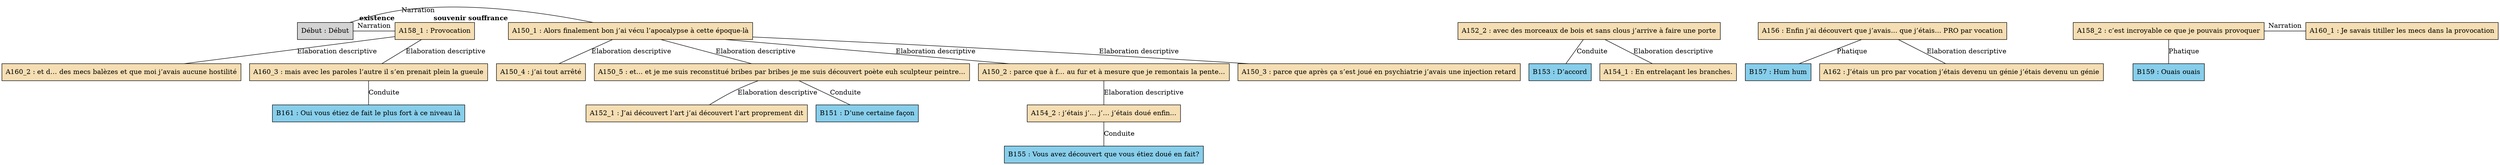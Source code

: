 digraph C10 {
	node [shape=box style=filled]
	"Début" [label="Début : Début" xlabel=""]
	A150_1 [label="A150_1 : Alors finalement bon j’ai vécu l’apocalypse à cette époque-là" fillcolor=wheat xlabel=<<B>souvenir souffrance</B>>]
	A150_2 [label="A150_2 : parce que à f… au fur et à mesure que je remontais la pente..." fillcolor=wheat xlabel=""]
	A150_3 [label="A150_3 : parce que après ça s’est joué en psychiatrie j’avais une injection retard" fillcolor=wheat xlabel=""]
	A150_4 [label="A150_4 : j’ai tout arrêté" fillcolor=wheat xlabel=""]
	A150_5 [label="A150_5 : et... et je me suis reconstitué bribes par bribes je me suis découvert poète euh sculpteur peintre..." fillcolor=wheat xlabel=""]
	B151 [label="B151 : D’une certaine façon" fillcolor=skyblue xlabel=""]
	A152_1 [label="A152_1 : J’ai découvert l’art j’ai découvert l’art proprement dit" fillcolor=wheat xlabel=""]
	A152_2 [label="A152_2 : avec des morceaux de bois et sans clous j’arrive à faire une porte" fillcolor=wheat xlabel=""]
	B153 [label="B153 : D’accord" fillcolor=skyblue xlabel=""]
	A154_1 [label="A154_1 : En entrelaçant les branches." fillcolor=wheat xlabel=""]
	A154_2 [label="A154_2 : j’étais j’… j’… j’étais doué enfin..." fillcolor=wheat xlabel=""]
	B155 [label="B155 : Vous avez découvert que vous étiez doué en fait?" fillcolor=skyblue xlabel=""]
	A156 [label="A156 : Enfin j’ai découvert que j’avais... que j’étais... PRO par vocation" fillcolor=wheat xlabel=""]
	B157 [label="B157 : Hum hum" fillcolor=skyblue xlabel=""]
	A158_1 [label="A158_1 : Provocation" fillcolor=wheat xlabel=<<B>existence</B>>]
	A158_2 [label="A158_2 : c’est incroyable ce que je pouvais provoquer" fillcolor=wheat xlabel=""]
	B159 [label="B159 : Ouais ouais" fillcolor=skyblue xlabel=""]
	A160_1 [label="A160_1 : Je savais titiller les mecs dans la provocation" fillcolor=wheat xlabel=""]
	A160_2 [label="A160_2 : et d… des mecs balèzes et que moi j’avais aucune hostilité" fillcolor=wheat xlabel=""]
	A160_3 [label="A160_3 : mais avec les paroles l’autre il s’en prenait plein la gueule" fillcolor=wheat xlabel=""]
	B161 [label="B161 : Oui vous étiez de fait le plus fort à ce niveau là" fillcolor=skyblue xlabel=""]
	A162 [label="A162 : J’étais un pro par vocation j’étais devenu un génie j’étais devenu un génie" fillcolor=wheat xlabel=""]
	{
		rank=same
		"Début"
		A150_1
		"Début" -> A150_1 [label=Narration dir=none]
	}
	{
		rank=same
		"Début"
		A158_1
		"Début" -> A158_1 [label=Narration dir=none]
	}
	A150_1 -> A150_2 [label="Elaboration descriptive" dir=none]
	A150_1 -> A150_3 [label="Elaboration descriptive" dir=none]
	A150_1 -> A150_4 [label="Elaboration descriptive" dir=none]
	A150_1 -> A150_5 [label="Elaboration descriptive" dir=none]
	A150_5 -> B151 [label=Conduite dir=none]
	A152_2 -> B153 [label=Conduite dir=none]
	A152_2 -> A154_1 [label="Elaboration descriptive" dir=none]
	A150_2 -> A154_2 [label="Elaboration descriptive" dir=none]
	A150_5 -> A152_1 [label="Elaboration descriptive" dir=none]
	A158_2 -> B159 [label=Phatique dir=none]
	A156 -> B157 [label=Phatique dir=none]
	{
		rank=same
		A158_2
		A160_1
		A158_2 -> A160_1 [label=Narration dir=none]
	}
	A154_2 -> B155 [label=Conduite dir=none]
	A158_1 -> A160_2 [label="Elaboration descriptive" dir=none]
	A158_1 -> A160_3 [label="Elaboration descriptive" dir=none]
	A160_3 -> B161 [label=Conduite dir=none]
	A156 -> A162 [label="Elaboration descriptive" dir=none]
}
